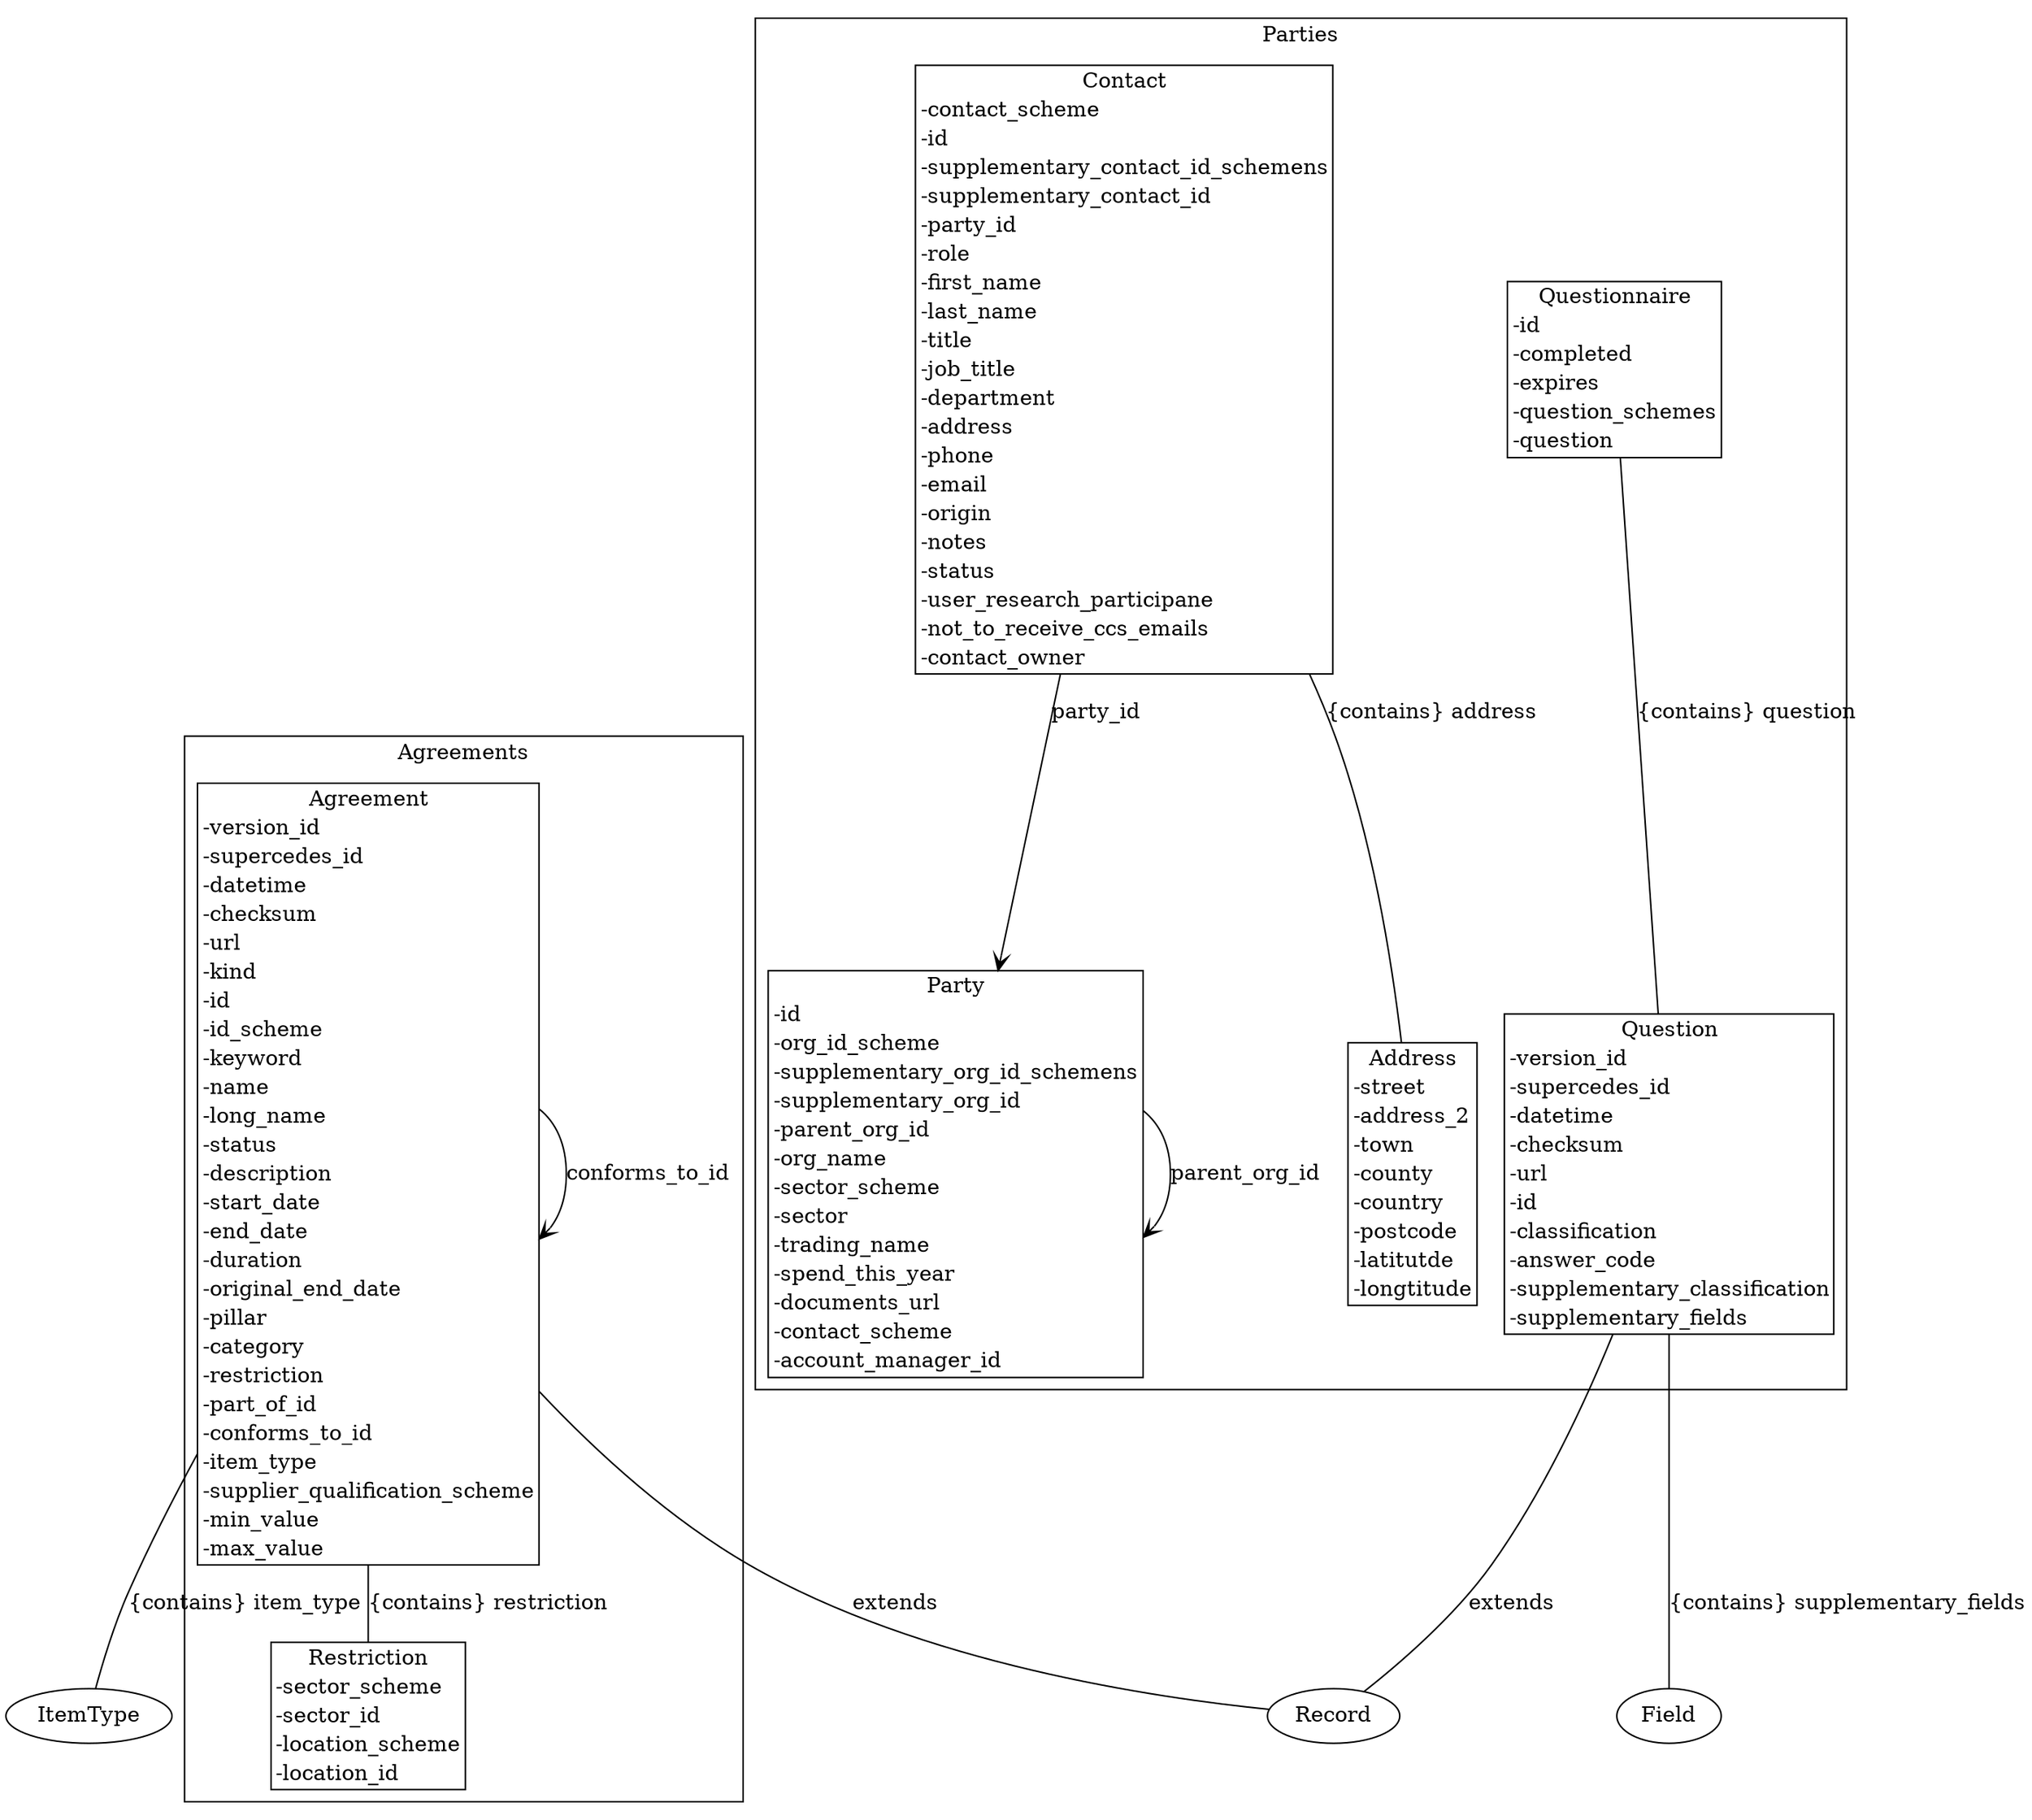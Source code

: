 strict digraph {
subgraph cluster_Agreements {
node [shape=plaintext margin=0];
label=Agreements;
"Restriction" [label=<<table BORDER="1" CELLBORDER="0" CELLSPACING="0"><TH><TD>Restriction</TD></TH><TR><TD ALIGN="LEFT">-sector_scheme</TD></TR><TR><TD ALIGN="LEFT">-sector_id</TD></TR><TR><TD ALIGN="LEFT">-location_scheme</TD></TR><TR><TD ALIGN="LEFT">-location_id</TD></TR></table>>];
"Agreement" [label=<<table BORDER="1" CELLBORDER="0" CELLSPACING="0"><TH><TD>Agreement</TD></TH><TR><TD ALIGN="LEFT">-version_id</TD></TR><TR><TD ALIGN="LEFT">-supercedes_id</TD></TR><TR><TD ALIGN="LEFT">-datetime</TD></TR><TR><TD ALIGN="LEFT">-checksum</TD></TR><TR><TD ALIGN="LEFT">-url</TD></TR><TR><TD ALIGN="LEFT">-kind</TD></TR><TR><TD ALIGN="LEFT">-id</TD></TR><TR><TD ALIGN="LEFT">-id_scheme</TD></TR><TR><TD ALIGN="LEFT">-keyword</TD></TR><TR><TD ALIGN="LEFT">-name</TD></TR><TR><TD ALIGN="LEFT">-long_name</TD></TR><TR><TD ALIGN="LEFT">-status</TD></TR><TR><TD ALIGN="LEFT">-description</TD></TR><TR><TD ALIGN="LEFT">-start_date</TD></TR><TR><TD ALIGN="LEFT">-end_date</TD></TR><TR><TD ALIGN="LEFT">-duration</TD></TR><TR><TD ALIGN="LEFT">-original_end_date</TD></TR><TR><TD ALIGN="LEFT">-pillar</TD></TR><TR><TD ALIGN="LEFT">-category</TD></TR><TR><TD ALIGN="LEFT">-restriction</TD></TR><TR><TD ALIGN="LEFT">-part_of_id</TD></TR><TR><TD ALIGN="LEFT">-conforms_to_id</TD></TR><TR><TD ALIGN="LEFT">-item_type</TD></TR><TR><TD ALIGN="LEFT">-supplier_qualification_scheme</TD></TR><TR><TD ALIGN="LEFT">-min_value</TD></TR><TR><TD ALIGN="LEFT">-max_value</TD></TR></table>>];
}
subgraph cluster_Parties {
node [shape=plaintext margin=0];
label=Parties;
"Question" [label=<<table BORDER="1" CELLBORDER="0" CELLSPACING="0"><TH><TD>Question</TD></TH><TR><TD ALIGN="LEFT">-version_id</TD></TR><TR><TD ALIGN="LEFT">-supercedes_id</TD></TR><TR><TD ALIGN="LEFT">-datetime</TD></TR><TR><TD ALIGN="LEFT">-checksum</TD></TR><TR><TD ALIGN="LEFT">-url</TD></TR><TR><TD ALIGN="LEFT">-id</TD></TR><TR><TD ALIGN="LEFT">-classification</TD></TR><TR><TD ALIGN="LEFT">-answer_code</TD></TR><TR><TD ALIGN="LEFT">-supplementary_classification</TD></TR><TR><TD ALIGN="LEFT">-supplementary_fields</TD></TR></table>>];
"Questionnaire" [label=<<table BORDER="1" CELLBORDER="0" CELLSPACING="0"><TH><TD>Questionnaire</TD></TH><TR><TD ALIGN="LEFT">-id</TD></TR><TR><TD ALIGN="LEFT">-completed</TD></TR><TR><TD ALIGN="LEFT">-expires</TD></TR><TR><TD ALIGN="LEFT">-question_schemes</TD></TR><TR><TD ALIGN="LEFT">-question</TD></TR></table>>];
"Party" [label=<<table BORDER="1" CELLBORDER="0" CELLSPACING="0"><TH><TD>Party</TD></TH><TR><TD ALIGN="LEFT">-id</TD></TR><TR><TD ALIGN="LEFT">-org_id_scheme</TD></TR><TR><TD ALIGN="LEFT">-supplementary_org_id_schemens</TD></TR><TR><TD ALIGN="LEFT">-supplementary_org_id</TD></TR><TR><TD ALIGN="LEFT">-parent_org_id</TD></TR><TR><TD ALIGN="LEFT">-org_name</TD></TR><TR><TD ALIGN="LEFT">-sector_scheme</TD></TR><TR><TD ALIGN="LEFT">-sector</TD></TR><TR><TD ALIGN="LEFT">-trading_name</TD></TR><TR><TD ALIGN="LEFT">-spend_this_year</TD></TR><TR><TD ALIGN="LEFT">-documents_url</TD></TR><TR><TD ALIGN="LEFT">-contact_scheme</TD></TR><TR><TD ALIGN="LEFT">-account_manager_id</TD></TR></table>>];
"Address" [label=<<table BORDER="1" CELLBORDER="0" CELLSPACING="0"><TH><TD>Address</TD></TH><TR><TD ALIGN="LEFT">-street</TD></TR><TR><TD ALIGN="LEFT">-address_2</TD></TR><TR><TD ALIGN="LEFT">-town</TD></TR><TR><TD ALIGN="LEFT">-county</TD></TR><TR><TD ALIGN="LEFT">-country</TD></TR><TR><TD ALIGN="LEFT">-postcode</TD></TR><TR><TD ALIGN="LEFT">-latitutde</TD></TR><TR><TD ALIGN="LEFT">-longtitude</TD></TR></table>>];
"Contact" [label=<<table BORDER="1" CELLBORDER="0" CELLSPACING="0"><TH><TD>Contact</TD></TH><TR><TD ALIGN="LEFT">-contact_scheme</TD></TR><TR><TD ALIGN="LEFT">-id</TD></TR><TR><TD ALIGN="LEFT">-supplementary_contact_id_schemens</TD></TR><TR><TD ALIGN="LEFT">-supplementary_contact_id</TD></TR><TR><TD ALIGN="LEFT">-party_id</TD></TR><TR><TD ALIGN="LEFT">-role</TD></TR><TR><TD ALIGN="LEFT">-first_name</TD></TR><TR><TD ALIGN="LEFT">-last_name</TD></TR><TR><TD ALIGN="LEFT">-title</TD></TR><TR><TD ALIGN="LEFT">-job_title</TD></TR><TR><TD ALIGN="LEFT">-department</TD></TR><TR><TD ALIGN="LEFT">-address</TD></TR><TR><TD ALIGN="LEFT">-phone</TD></TR><TR><TD ALIGN="LEFT">-email</TD></TR><TR><TD ALIGN="LEFT">-origin</TD></TR><TR><TD ALIGN="LEFT">-notes</TD></TR><TR><TD ALIGN="LEFT">-status</TD></TR><TR><TD ALIGN="LEFT">-user_research_participane</TD></TR><TR><TD ALIGN="LEFT">-not_to_receive_ccs_emails</TD></TR><TR><TD ALIGN="LEFT">-contact_owner</TD></TR></table>>];
}
"Agreement" -> "Record" [label="extends" arrowhead = "none" arrowtail = "normal" ];
"Agreement" -> "Restriction" [label="{contains} restriction" arrowhead = "none" arrowtail = "diamond" ];
"Agreement" -> "Agreement" [label="part_of_id" arrowhead = "open" arrowtail = "none" ];
"Agreement" -> "Agreement" [label="conforms_to_id" arrowhead = "open" arrowtail = "none" ];
"Agreement" -> "ItemType" [label="{contains} item_type" arrowhead = "none" arrowtail = "diamond" ];
"Question" -> "Record" [label="extends" arrowhead = "none" arrowtail = "normal" ];
"Question" -> "Field" [label="{contains} supplementary_fields" arrowhead = "none" arrowtail = "diamond" ];
"Questionnaire" -> "Question" [label="{contains} question" arrowhead = "none" arrowtail = "diamond" ];
"Party" -> "Party" [label="parent_org_id" arrowhead = "open" arrowtail = "none" ];
"Contact" -> "Party" [label="party_id" arrowhead = "open" arrowtail = "none" ];
"Contact" -> "Address" [label="{contains} address" arrowhead = "none" arrowtail = "diamond" ];
}

